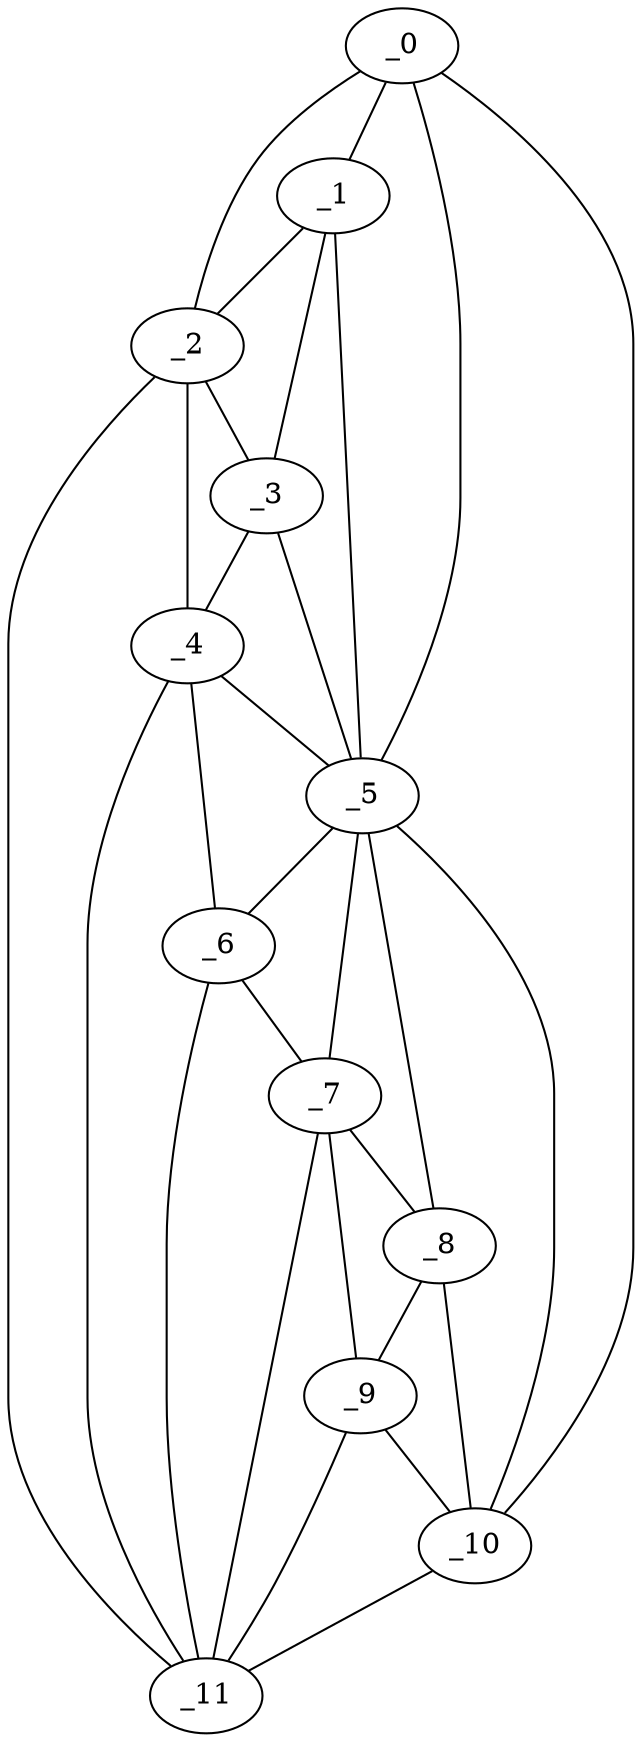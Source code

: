 graph "obj73__330.gxl" {
	_0	 [x=14,
		y=75];
	_1	 [x=70,
		y=89];
	_0 -- _1	 [valence=2];
	_2	 [x=75,
		y=99];
	_0 -- _2	 [valence=1];
	_5	 [x=95,
		y=77];
	_0 -- _5	 [valence=1];
	_10	 [x=122,
		y=62];
	_0 -- _10	 [valence=1];
	_1 -- _2	 [valence=2];
	_3	 [x=86,
		y=87];
	_1 -- _3	 [valence=2];
	_1 -- _5	 [valence=2];
	_2 -- _3	 [valence=2];
	_4	 [x=94,
		y=88];
	_2 -- _4	 [valence=1];
	_11	 [x=122,
		y=86];
	_2 -- _11	 [valence=1];
	_3 -- _4	 [valence=2];
	_3 -- _5	 [valence=2];
	_4 -- _5	 [valence=2];
	_6	 [x=100,
		y=82];
	_4 -- _6	 [valence=2];
	_4 -- _11	 [valence=2];
	_5 -- _6	 [valence=2];
	_7	 [x=110,
		y=75];
	_5 -- _7	 [valence=2];
	_8	 [x=115,
		y=68];
	_5 -- _8	 [valence=1];
	_5 -- _10	 [valence=2];
	_6 -- _7	 [valence=2];
	_6 -- _11	 [valence=2];
	_7 -- _8	 [valence=1];
	_9	 [x=121,
		y=77];
	_7 -- _9	 [valence=2];
	_7 -- _11	 [valence=2];
	_8 -- _9	 [valence=2];
	_8 -- _10	 [valence=2];
	_9 -- _10	 [valence=1];
	_9 -- _11	 [valence=1];
	_10 -- _11	 [valence=1];
}
